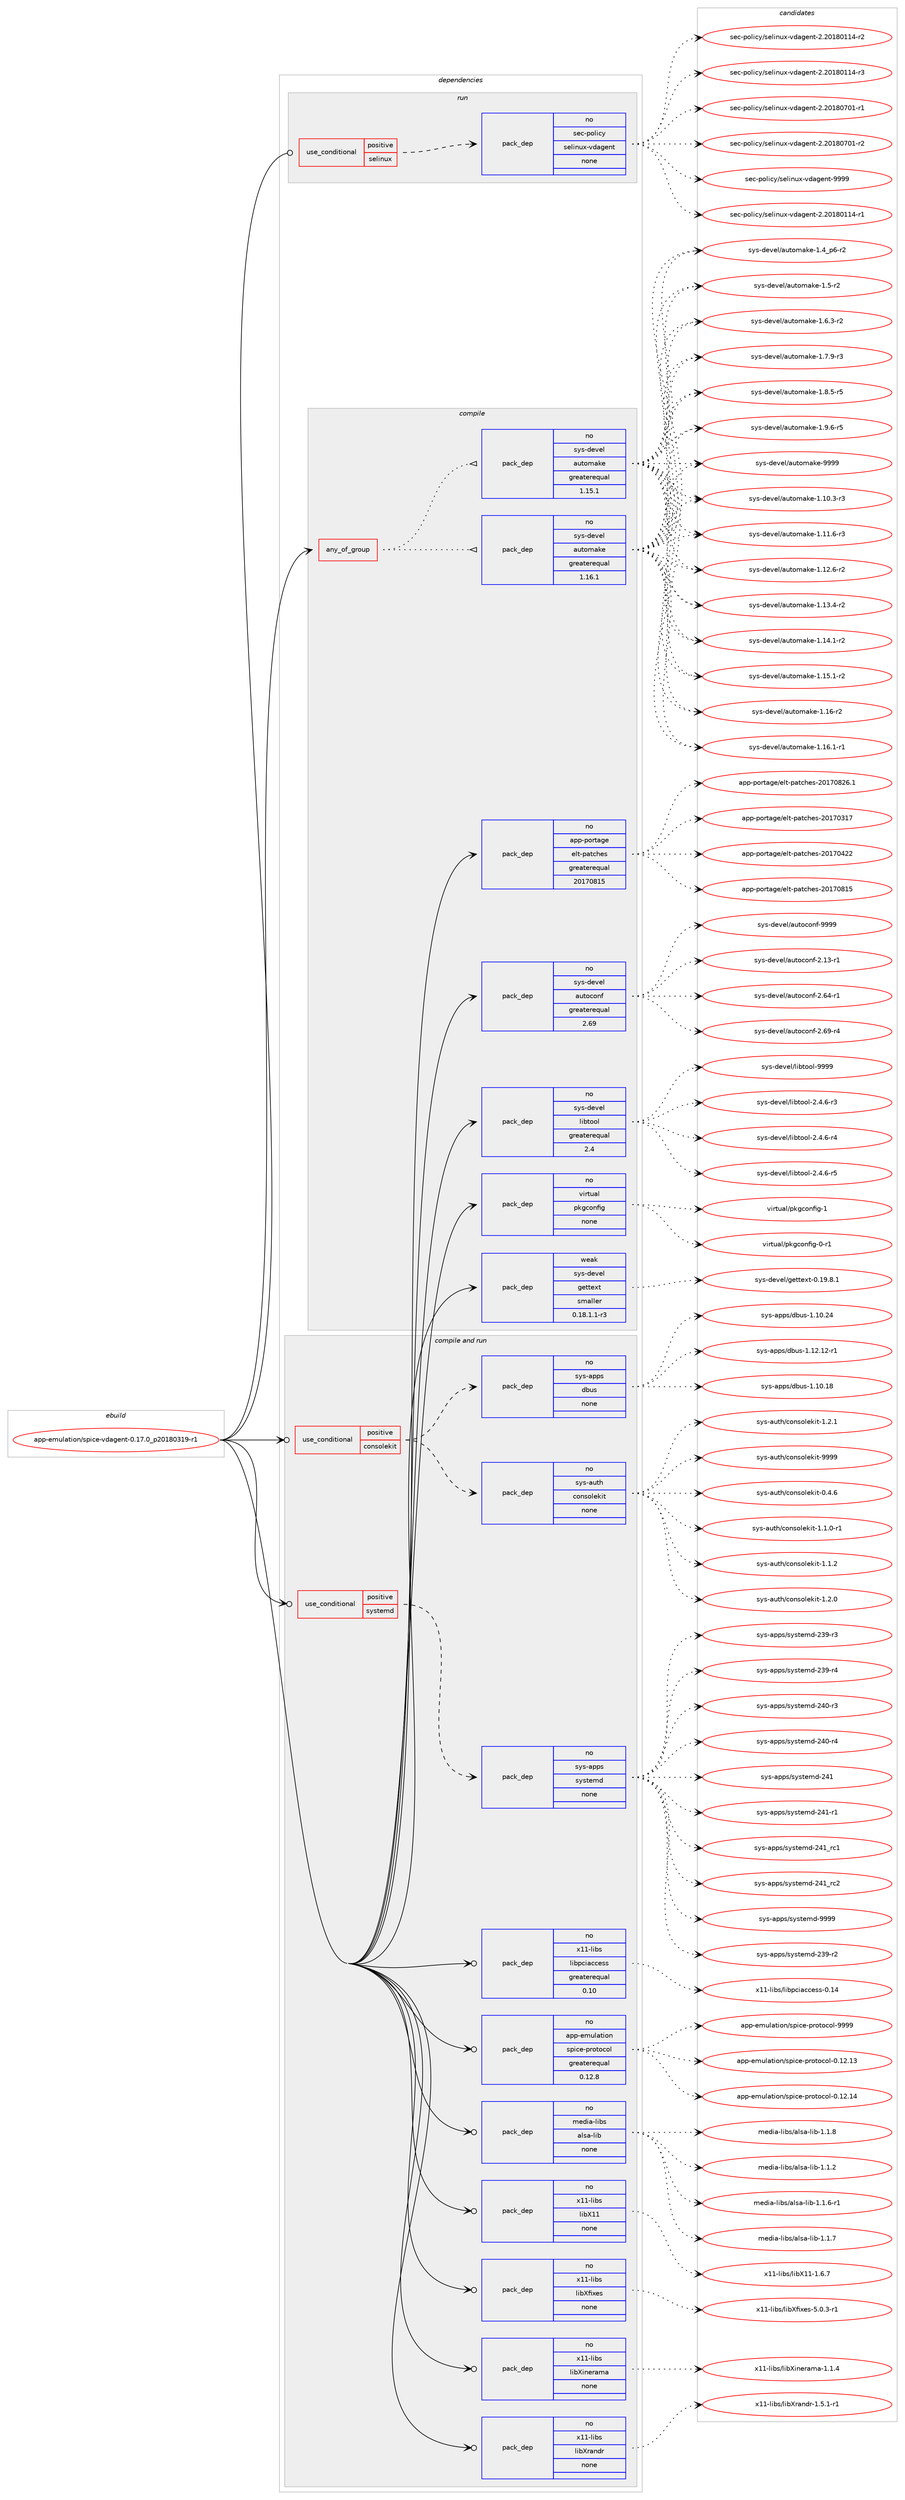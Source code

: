 digraph prolog {

# *************
# Graph options
# *************

newrank=true;
concentrate=true;
compound=true;
graph [rankdir=LR,fontname=Helvetica,fontsize=10,ranksep=1.5];#, ranksep=2.5, nodesep=0.2];
edge  [arrowhead=vee];
node  [fontname=Helvetica,fontsize=10];

# **********
# The ebuild
# **********

subgraph cluster_leftcol {
color=gray;
rank=same;
label=<<i>ebuild</i>>;
id [label="app-emulation/spice-vdagent-0.17.0_p20180319-r1", color=red, width=4, href="../app-emulation/spice-vdagent-0.17.0_p20180319-r1.svg"];
}

# ****************
# The dependencies
# ****************

subgraph cluster_midcol {
color=gray;
label=<<i>dependencies</i>>;
subgraph cluster_compile {
fillcolor="#eeeeee";
style=filled;
label=<<i>compile</i>>;
subgraph any19506 {
dependency1288653 [label=<<TABLE BORDER="0" CELLBORDER="1" CELLSPACING="0" CELLPADDING="4"><TR><TD CELLPADDING="10">any_of_group</TD></TR></TABLE>>, shape=none, color=red];subgraph pack917905 {
dependency1288654 [label=<<TABLE BORDER="0" CELLBORDER="1" CELLSPACING="0" CELLPADDING="4" WIDTH="220"><TR><TD ROWSPAN="6" CELLPADDING="30">pack_dep</TD></TR><TR><TD WIDTH="110">no</TD></TR><TR><TD>sys-devel</TD></TR><TR><TD>automake</TD></TR><TR><TD>greaterequal</TD></TR><TR><TD>1.16.1</TD></TR></TABLE>>, shape=none, color=blue];
}
dependency1288653:e -> dependency1288654:w [weight=20,style="dotted",arrowhead="oinv"];
subgraph pack917906 {
dependency1288655 [label=<<TABLE BORDER="0" CELLBORDER="1" CELLSPACING="0" CELLPADDING="4" WIDTH="220"><TR><TD ROWSPAN="6" CELLPADDING="30">pack_dep</TD></TR><TR><TD WIDTH="110">no</TD></TR><TR><TD>sys-devel</TD></TR><TR><TD>automake</TD></TR><TR><TD>greaterequal</TD></TR><TR><TD>1.15.1</TD></TR></TABLE>>, shape=none, color=blue];
}
dependency1288653:e -> dependency1288655:w [weight=20,style="dotted",arrowhead="oinv"];
}
id:e -> dependency1288653:w [weight=20,style="solid",arrowhead="vee"];
subgraph pack917907 {
dependency1288656 [label=<<TABLE BORDER="0" CELLBORDER="1" CELLSPACING="0" CELLPADDING="4" WIDTH="220"><TR><TD ROWSPAN="6" CELLPADDING="30">pack_dep</TD></TR><TR><TD WIDTH="110">no</TD></TR><TR><TD>app-portage</TD></TR><TR><TD>elt-patches</TD></TR><TR><TD>greaterequal</TD></TR><TR><TD>20170815</TD></TR></TABLE>>, shape=none, color=blue];
}
id:e -> dependency1288656:w [weight=20,style="solid",arrowhead="vee"];
subgraph pack917908 {
dependency1288657 [label=<<TABLE BORDER="0" CELLBORDER="1" CELLSPACING="0" CELLPADDING="4" WIDTH="220"><TR><TD ROWSPAN="6" CELLPADDING="30">pack_dep</TD></TR><TR><TD WIDTH="110">no</TD></TR><TR><TD>sys-devel</TD></TR><TR><TD>autoconf</TD></TR><TR><TD>greaterequal</TD></TR><TR><TD>2.69</TD></TR></TABLE>>, shape=none, color=blue];
}
id:e -> dependency1288657:w [weight=20,style="solid",arrowhead="vee"];
subgraph pack917909 {
dependency1288658 [label=<<TABLE BORDER="0" CELLBORDER="1" CELLSPACING="0" CELLPADDING="4" WIDTH="220"><TR><TD ROWSPAN="6" CELLPADDING="30">pack_dep</TD></TR><TR><TD WIDTH="110">no</TD></TR><TR><TD>sys-devel</TD></TR><TR><TD>libtool</TD></TR><TR><TD>greaterequal</TD></TR><TR><TD>2.4</TD></TR></TABLE>>, shape=none, color=blue];
}
id:e -> dependency1288658:w [weight=20,style="solid",arrowhead="vee"];
subgraph pack917910 {
dependency1288659 [label=<<TABLE BORDER="0" CELLBORDER="1" CELLSPACING="0" CELLPADDING="4" WIDTH="220"><TR><TD ROWSPAN="6" CELLPADDING="30">pack_dep</TD></TR><TR><TD WIDTH="110">no</TD></TR><TR><TD>virtual</TD></TR><TR><TD>pkgconfig</TD></TR><TR><TD>none</TD></TR><TR><TD></TD></TR></TABLE>>, shape=none, color=blue];
}
id:e -> dependency1288659:w [weight=20,style="solid",arrowhead="vee"];
subgraph pack917911 {
dependency1288660 [label=<<TABLE BORDER="0" CELLBORDER="1" CELLSPACING="0" CELLPADDING="4" WIDTH="220"><TR><TD ROWSPAN="6" CELLPADDING="30">pack_dep</TD></TR><TR><TD WIDTH="110">weak</TD></TR><TR><TD>sys-devel</TD></TR><TR><TD>gettext</TD></TR><TR><TD>smaller</TD></TR><TR><TD>0.18.1.1-r3</TD></TR></TABLE>>, shape=none, color=blue];
}
id:e -> dependency1288660:w [weight=20,style="solid",arrowhead="vee"];
}
subgraph cluster_compileandrun {
fillcolor="#eeeeee";
style=filled;
label=<<i>compile and run</i>>;
subgraph cond350704 {
dependency1288661 [label=<<TABLE BORDER="0" CELLBORDER="1" CELLSPACING="0" CELLPADDING="4"><TR><TD ROWSPAN="3" CELLPADDING="10">use_conditional</TD></TR><TR><TD>positive</TD></TR><TR><TD>consolekit</TD></TR></TABLE>>, shape=none, color=red];
subgraph pack917912 {
dependency1288662 [label=<<TABLE BORDER="0" CELLBORDER="1" CELLSPACING="0" CELLPADDING="4" WIDTH="220"><TR><TD ROWSPAN="6" CELLPADDING="30">pack_dep</TD></TR><TR><TD WIDTH="110">no</TD></TR><TR><TD>sys-auth</TD></TR><TR><TD>consolekit</TD></TR><TR><TD>none</TD></TR><TR><TD></TD></TR></TABLE>>, shape=none, color=blue];
}
dependency1288661:e -> dependency1288662:w [weight=20,style="dashed",arrowhead="vee"];
subgraph pack917913 {
dependency1288663 [label=<<TABLE BORDER="0" CELLBORDER="1" CELLSPACING="0" CELLPADDING="4" WIDTH="220"><TR><TD ROWSPAN="6" CELLPADDING="30">pack_dep</TD></TR><TR><TD WIDTH="110">no</TD></TR><TR><TD>sys-apps</TD></TR><TR><TD>dbus</TD></TR><TR><TD>none</TD></TR><TR><TD></TD></TR></TABLE>>, shape=none, color=blue];
}
dependency1288661:e -> dependency1288663:w [weight=20,style="dashed",arrowhead="vee"];
}
id:e -> dependency1288661:w [weight=20,style="solid",arrowhead="odotvee"];
subgraph cond350705 {
dependency1288664 [label=<<TABLE BORDER="0" CELLBORDER="1" CELLSPACING="0" CELLPADDING="4"><TR><TD ROWSPAN="3" CELLPADDING="10">use_conditional</TD></TR><TR><TD>positive</TD></TR><TR><TD>systemd</TD></TR></TABLE>>, shape=none, color=red];
subgraph pack917914 {
dependency1288665 [label=<<TABLE BORDER="0" CELLBORDER="1" CELLSPACING="0" CELLPADDING="4" WIDTH="220"><TR><TD ROWSPAN="6" CELLPADDING="30">pack_dep</TD></TR><TR><TD WIDTH="110">no</TD></TR><TR><TD>sys-apps</TD></TR><TR><TD>systemd</TD></TR><TR><TD>none</TD></TR><TR><TD></TD></TR></TABLE>>, shape=none, color=blue];
}
dependency1288664:e -> dependency1288665:w [weight=20,style="dashed",arrowhead="vee"];
}
id:e -> dependency1288664:w [weight=20,style="solid",arrowhead="odotvee"];
subgraph pack917915 {
dependency1288666 [label=<<TABLE BORDER="0" CELLBORDER="1" CELLSPACING="0" CELLPADDING="4" WIDTH="220"><TR><TD ROWSPAN="6" CELLPADDING="30">pack_dep</TD></TR><TR><TD WIDTH="110">no</TD></TR><TR><TD>app-emulation</TD></TR><TR><TD>spice-protocol</TD></TR><TR><TD>greaterequal</TD></TR><TR><TD>0.12.8</TD></TR></TABLE>>, shape=none, color=blue];
}
id:e -> dependency1288666:w [weight=20,style="solid",arrowhead="odotvee"];
subgraph pack917916 {
dependency1288667 [label=<<TABLE BORDER="0" CELLBORDER="1" CELLSPACING="0" CELLPADDING="4" WIDTH="220"><TR><TD ROWSPAN="6" CELLPADDING="30">pack_dep</TD></TR><TR><TD WIDTH="110">no</TD></TR><TR><TD>media-libs</TD></TR><TR><TD>alsa-lib</TD></TR><TR><TD>none</TD></TR><TR><TD></TD></TR></TABLE>>, shape=none, color=blue];
}
id:e -> dependency1288667:w [weight=20,style="solid",arrowhead="odotvee"];
subgraph pack917917 {
dependency1288668 [label=<<TABLE BORDER="0" CELLBORDER="1" CELLSPACING="0" CELLPADDING="4" WIDTH="220"><TR><TD ROWSPAN="6" CELLPADDING="30">pack_dep</TD></TR><TR><TD WIDTH="110">no</TD></TR><TR><TD>x11-libs</TD></TR><TR><TD>libX11</TD></TR><TR><TD>none</TD></TR><TR><TD></TD></TR></TABLE>>, shape=none, color=blue];
}
id:e -> dependency1288668:w [weight=20,style="solid",arrowhead="odotvee"];
subgraph pack917918 {
dependency1288669 [label=<<TABLE BORDER="0" CELLBORDER="1" CELLSPACING="0" CELLPADDING="4" WIDTH="220"><TR><TD ROWSPAN="6" CELLPADDING="30">pack_dep</TD></TR><TR><TD WIDTH="110">no</TD></TR><TR><TD>x11-libs</TD></TR><TR><TD>libXfixes</TD></TR><TR><TD>none</TD></TR><TR><TD></TD></TR></TABLE>>, shape=none, color=blue];
}
id:e -> dependency1288669:w [weight=20,style="solid",arrowhead="odotvee"];
subgraph pack917919 {
dependency1288670 [label=<<TABLE BORDER="0" CELLBORDER="1" CELLSPACING="0" CELLPADDING="4" WIDTH="220"><TR><TD ROWSPAN="6" CELLPADDING="30">pack_dep</TD></TR><TR><TD WIDTH="110">no</TD></TR><TR><TD>x11-libs</TD></TR><TR><TD>libXinerama</TD></TR><TR><TD>none</TD></TR><TR><TD></TD></TR></TABLE>>, shape=none, color=blue];
}
id:e -> dependency1288670:w [weight=20,style="solid",arrowhead="odotvee"];
subgraph pack917920 {
dependency1288671 [label=<<TABLE BORDER="0" CELLBORDER="1" CELLSPACING="0" CELLPADDING="4" WIDTH="220"><TR><TD ROWSPAN="6" CELLPADDING="30">pack_dep</TD></TR><TR><TD WIDTH="110">no</TD></TR><TR><TD>x11-libs</TD></TR><TR><TD>libXrandr</TD></TR><TR><TD>none</TD></TR><TR><TD></TD></TR></TABLE>>, shape=none, color=blue];
}
id:e -> dependency1288671:w [weight=20,style="solid",arrowhead="odotvee"];
subgraph pack917921 {
dependency1288672 [label=<<TABLE BORDER="0" CELLBORDER="1" CELLSPACING="0" CELLPADDING="4" WIDTH="220"><TR><TD ROWSPAN="6" CELLPADDING="30">pack_dep</TD></TR><TR><TD WIDTH="110">no</TD></TR><TR><TD>x11-libs</TD></TR><TR><TD>libpciaccess</TD></TR><TR><TD>greaterequal</TD></TR><TR><TD>0.10</TD></TR></TABLE>>, shape=none, color=blue];
}
id:e -> dependency1288672:w [weight=20,style="solid",arrowhead="odotvee"];
}
subgraph cluster_run {
fillcolor="#eeeeee";
style=filled;
label=<<i>run</i>>;
subgraph cond350706 {
dependency1288673 [label=<<TABLE BORDER="0" CELLBORDER="1" CELLSPACING="0" CELLPADDING="4"><TR><TD ROWSPAN="3" CELLPADDING="10">use_conditional</TD></TR><TR><TD>positive</TD></TR><TR><TD>selinux</TD></TR></TABLE>>, shape=none, color=red];
subgraph pack917922 {
dependency1288674 [label=<<TABLE BORDER="0" CELLBORDER="1" CELLSPACING="0" CELLPADDING="4" WIDTH="220"><TR><TD ROWSPAN="6" CELLPADDING="30">pack_dep</TD></TR><TR><TD WIDTH="110">no</TD></TR><TR><TD>sec-policy</TD></TR><TR><TD>selinux-vdagent</TD></TR><TR><TD>none</TD></TR><TR><TD></TD></TR></TABLE>>, shape=none, color=blue];
}
dependency1288673:e -> dependency1288674:w [weight=20,style="dashed",arrowhead="vee"];
}
id:e -> dependency1288673:w [weight=20,style="solid",arrowhead="odot"];
}
}

# **************
# The candidates
# **************

subgraph cluster_choices {
rank=same;
color=gray;
label=<<i>candidates</i>>;

subgraph choice917905 {
color=black;
nodesep=1;
choice11512111545100101118101108479711711611110997107101454946494846514511451 [label="sys-devel/automake-1.10.3-r3", color=red, width=4,href="../sys-devel/automake-1.10.3-r3.svg"];
choice11512111545100101118101108479711711611110997107101454946494946544511451 [label="sys-devel/automake-1.11.6-r3", color=red, width=4,href="../sys-devel/automake-1.11.6-r3.svg"];
choice11512111545100101118101108479711711611110997107101454946495046544511450 [label="sys-devel/automake-1.12.6-r2", color=red, width=4,href="../sys-devel/automake-1.12.6-r2.svg"];
choice11512111545100101118101108479711711611110997107101454946495146524511450 [label="sys-devel/automake-1.13.4-r2", color=red, width=4,href="../sys-devel/automake-1.13.4-r2.svg"];
choice11512111545100101118101108479711711611110997107101454946495246494511450 [label="sys-devel/automake-1.14.1-r2", color=red, width=4,href="../sys-devel/automake-1.14.1-r2.svg"];
choice11512111545100101118101108479711711611110997107101454946495346494511450 [label="sys-devel/automake-1.15.1-r2", color=red, width=4,href="../sys-devel/automake-1.15.1-r2.svg"];
choice1151211154510010111810110847971171161111099710710145494649544511450 [label="sys-devel/automake-1.16-r2", color=red, width=4,href="../sys-devel/automake-1.16-r2.svg"];
choice11512111545100101118101108479711711611110997107101454946495446494511449 [label="sys-devel/automake-1.16.1-r1", color=red, width=4,href="../sys-devel/automake-1.16.1-r1.svg"];
choice115121115451001011181011084797117116111109971071014549465295112544511450 [label="sys-devel/automake-1.4_p6-r2", color=red, width=4,href="../sys-devel/automake-1.4_p6-r2.svg"];
choice11512111545100101118101108479711711611110997107101454946534511450 [label="sys-devel/automake-1.5-r2", color=red, width=4,href="../sys-devel/automake-1.5-r2.svg"];
choice115121115451001011181011084797117116111109971071014549465446514511450 [label="sys-devel/automake-1.6.3-r2", color=red, width=4,href="../sys-devel/automake-1.6.3-r2.svg"];
choice115121115451001011181011084797117116111109971071014549465546574511451 [label="sys-devel/automake-1.7.9-r3", color=red, width=4,href="../sys-devel/automake-1.7.9-r3.svg"];
choice115121115451001011181011084797117116111109971071014549465646534511453 [label="sys-devel/automake-1.8.5-r5", color=red, width=4,href="../sys-devel/automake-1.8.5-r5.svg"];
choice115121115451001011181011084797117116111109971071014549465746544511453 [label="sys-devel/automake-1.9.6-r5", color=red, width=4,href="../sys-devel/automake-1.9.6-r5.svg"];
choice115121115451001011181011084797117116111109971071014557575757 [label="sys-devel/automake-9999", color=red, width=4,href="../sys-devel/automake-9999.svg"];
dependency1288654:e -> choice11512111545100101118101108479711711611110997107101454946494846514511451:w [style=dotted,weight="100"];
dependency1288654:e -> choice11512111545100101118101108479711711611110997107101454946494946544511451:w [style=dotted,weight="100"];
dependency1288654:e -> choice11512111545100101118101108479711711611110997107101454946495046544511450:w [style=dotted,weight="100"];
dependency1288654:e -> choice11512111545100101118101108479711711611110997107101454946495146524511450:w [style=dotted,weight="100"];
dependency1288654:e -> choice11512111545100101118101108479711711611110997107101454946495246494511450:w [style=dotted,weight="100"];
dependency1288654:e -> choice11512111545100101118101108479711711611110997107101454946495346494511450:w [style=dotted,weight="100"];
dependency1288654:e -> choice1151211154510010111810110847971171161111099710710145494649544511450:w [style=dotted,weight="100"];
dependency1288654:e -> choice11512111545100101118101108479711711611110997107101454946495446494511449:w [style=dotted,weight="100"];
dependency1288654:e -> choice115121115451001011181011084797117116111109971071014549465295112544511450:w [style=dotted,weight="100"];
dependency1288654:e -> choice11512111545100101118101108479711711611110997107101454946534511450:w [style=dotted,weight="100"];
dependency1288654:e -> choice115121115451001011181011084797117116111109971071014549465446514511450:w [style=dotted,weight="100"];
dependency1288654:e -> choice115121115451001011181011084797117116111109971071014549465546574511451:w [style=dotted,weight="100"];
dependency1288654:e -> choice115121115451001011181011084797117116111109971071014549465646534511453:w [style=dotted,weight="100"];
dependency1288654:e -> choice115121115451001011181011084797117116111109971071014549465746544511453:w [style=dotted,weight="100"];
dependency1288654:e -> choice115121115451001011181011084797117116111109971071014557575757:w [style=dotted,weight="100"];
}
subgraph choice917906 {
color=black;
nodesep=1;
choice11512111545100101118101108479711711611110997107101454946494846514511451 [label="sys-devel/automake-1.10.3-r3", color=red, width=4,href="../sys-devel/automake-1.10.3-r3.svg"];
choice11512111545100101118101108479711711611110997107101454946494946544511451 [label="sys-devel/automake-1.11.6-r3", color=red, width=4,href="../sys-devel/automake-1.11.6-r3.svg"];
choice11512111545100101118101108479711711611110997107101454946495046544511450 [label="sys-devel/automake-1.12.6-r2", color=red, width=4,href="../sys-devel/automake-1.12.6-r2.svg"];
choice11512111545100101118101108479711711611110997107101454946495146524511450 [label="sys-devel/automake-1.13.4-r2", color=red, width=4,href="../sys-devel/automake-1.13.4-r2.svg"];
choice11512111545100101118101108479711711611110997107101454946495246494511450 [label="sys-devel/automake-1.14.1-r2", color=red, width=4,href="../sys-devel/automake-1.14.1-r2.svg"];
choice11512111545100101118101108479711711611110997107101454946495346494511450 [label="sys-devel/automake-1.15.1-r2", color=red, width=4,href="../sys-devel/automake-1.15.1-r2.svg"];
choice1151211154510010111810110847971171161111099710710145494649544511450 [label="sys-devel/automake-1.16-r2", color=red, width=4,href="../sys-devel/automake-1.16-r2.svg"];
choice11512111545100101118101108479711711611110997107101454946495446494511449 [label="sys-devel/automake-1.16.1-r1", color=red, width=4,href="../sys-devel/automake-1.16.1-r1.svg"];
choice115121115451001011181011084797117116111109971071014549465295112544511450 [label="sys-devel/automake-1.4_p6-r2", color=red, width=4,href="../sys-devel/automake-1.4_p6-r2.svg"];
choice11512111545100101118101108479711711611110997107101454946534511450 [label="sys-devel/automake-1.5-r2", color=red, width=4,href="../sys-devel/automake-1.5-r2.svg"];
choice115121115451001011181011084797117116111109971071014549465446514511450 [label="sys-devel/automake-1.6.3-r2", color=red, width=4,href="../sys-devel/automake-1.6.3-r2.svg"];
choice115121115451001011181011084797117116111109971071014549465546574511451 [label="sys-devel/automake-1.7.9-r3", color=red, width=4,href="../sys-devel/automake-1.7.9-r3.svg"];
choice115121115451001011181011084797117116111109971071014549465646534511453 [label="sys-devel/automake-1.8.5-r5", color=red, width=4,href="../sys-devel/automake-1.8.5-r5.svg"];
choice115121115451001011181011084797117116111109971071014549465746544511453 [label="sys-devel/automake-1.9.6-r5", color=red, width=4,href="../sys-devel/automake-1.9.6-r5.svg"];
choice115121115451001011181011084797117116111109971071014557575757 [label="sys-devel/automake-9999", color=red, width=4,href="../sys-devel/automake-9999.svg"];
dependency1288655:e -> choice11512111545100101118101108479711711611110997107101454946494846514511451:w [style=dotted,weight="100"];
dependency1288655:e -> choice11512111545100101118101108479711711611110997107101454946494946544511451:w [style=dotted,weight="100"];
dependency1288655:e -> choice11512111545100101118101108479711711611110997107101454946495046544511450:w [style=dotted,weight="100"];
dependency1288655:e -> choice11512111545100101118101108479711711611110997107101454946495146524511450:w [style=dotted,weight="100"];
dependency1288655:e -> choice11512111545100101118101108479711711611110997107101454946495246494511450:w [style=dotted,weight="100"];
dependency1288655:e -> choice11512111545100101118101108479711711611110997107101454946495346494511450:w [style=dotted,weight="100"];
dependency1288655:e -> choice1151211154510010111810110847971171161111099710710145494649544511450:w [style=dotted,weight="100"];
dependency1288655:e -> choice11512111545100101118101108479711711611110997107101454946495446494511449:w [style=dotted,weight="100"];
dependency1288655:e -> choice115121115451001011181011084797117116111109971071014549465295112544511450:w [style=dotted,weight="100"];
dependency1288655:e -> choice11512111545100101118101108479711711611110997107101454946534511450:w [style=dotted,weight="100"];
dependency1288655:e -> choice115121115451001011181011084797117116111109971071014549465446514511450:w [style=dotted,weight="100"];
dependency1288655:e -> choice115121115451001011181011084797117116111109971071014549465546574511451:w [style=dotted,weight="100"];
dependency1288655:e -> choice115121115451001011181011084797117116111109971071014549465646534511453:w [style=dotted,weight="100"];
dependency1288655:e -> choice115121115451001011181011084797117116111109971071014549465746544511453:w [style=dotted,weight="100"];
dependency1288655:e -> choice115121115451001011181011084797117116111109971071014557575757:w [style=dotted,weight="100"];
}
subgraph choice917907 {
color=black;
nodesep=1;
choice97112112451121111141169710310147101108116451129711699104101115455048495548514955 [label="app-portage/elt-patches-20170317", color=red, width=4,href="../app-portage/elt-patches-20170317.svg"];
choice97112112451121111141169710310147101108116451129711699104101115455048495548525050 [label="app-portage/elt-patches-20170422", color=red, width=4,href="../app-portage/elt-patches-20170422.svg"];
choice97112112451121111141169710310147101108116451129711699104101115455048495548564953 [label="app-portage/elt-patches-20170815", color=red, width=4,href="../app-portage/elt-patches-20170815.svg"];
choice971121124511211111411697103101471011081164511297116991041011154550484955485650544649 [label="app-portage/elt-patches-20170826.1", color=red, width=4,href="../app-portage/elt-patches-20170826.1.svg"];
dependency1288656:e -> choice97112112451121111141169710310147101108116451129711699104101115455048495548514955:w [style=dotted,weight="100"];
dependency1288656:e -> choice97112112451121111141169710310147101108116451129711699104101115455048495548525050:w [style=dotted,weight="100"];
dependency1288656:e -> choice97112112451121111141169710310147101108116451129711699104101115455048495548564953:w [style=dotted,weight="100"];
dependency1288656:e -> choice971121124511211111411697103101471011081164511297116991041011154550484955485650544649:w [style=dotted,weight="100"];
}
subgraph choice917908 {
color=black;
nodesep=1;
choice1151211154510010111810110847971171161119911111010245504649514511449 [label="sys-devel/autoconf-2.13-r1", color=red, width=4,href="../sys-devel/autoconf-2.13-r1.svg"];
choice1151211154510010111810110847971171161119911111010245504654524511449 [label="sys-devel/autoconf-2.64-r1", color=red, width=4,href="../sys-devel/autoconf-2.64-r1.svg"];
choice1151211154510010111810110847971171161119911111010245504654574511452 [label="sys-devel/autoconf-2.69-r4", color=red, width=4,href="../sys-devel/autoconf-2.69-r4.svg"];
choice115121115451001011181011084797117116111991111101024557575757 [label="sys-devel/autoconf-9999", color=red, width=4,href="../sys-devel/autoconf-9999.svg"];
dependency1288657:e -> choice1151211154510010111810110847971171161119911111010245504649514511449:w [style=dotted,weight="100"];
dependency1288657:e -> choice1151211154510010111810110847971171161119911111010245504654524511449:w [style=dotted,weight="100"];
dependency1288657:e -> choice1151211154510010111810110847971171161119911111010245504654574511452:w [style=dotted,weight="100"];
dependency1288657:e -> choice115121115451001011181011084797117116111991111101024557575757:w [style=dotted,weight="100"];
}
subgraph choice917909 {
color=black;
nodesep=1;
choice1151211154510010111810110847108105981161111111084550465246544511451 [label="sys-devel/libtool-2.4.6-r3", color=red, width=4,href="../sys-devel/libtool-2.4.6-r3.svg"];
choice1151211154510010111810110847108105981161111111084550465246544511452 [label="sys-devel/libtool-2.4.6-r4", color=red, width=4,href="../sys-devel/libtool-2.4.6-r4.svg"];
choice1151211154510010111810110847108105981161111111084550465246544511453 [label="sys-devel/libtool-2.4.6-r5", color=red, width=4,href="../sys-devel/libtool-2.4.6-r5.svg"];
choice1151211154510010111810110847108105981161111111084557575757 [label="sys-devel/libtool-9999", color=red, width=4,href="../sys-devel/libtool-9999.svg"];
dependency1288658:e -> choice1151211154510010111810110847108105981161111111084550465246544511451:w [style=dotted,weight="100"];
dependency1288658:e -> choice1151211154510010111810110847108105981161111111084550465246544511452:w [style=dotted,weight="100"];
dependency1288658:e -> choice1151211154510010111810110847108105981161111111084550465246544511453:w [style=dotted,weight="100"];
dependency1288658:e -> choice1151211154510010111810110847108105981161111111084557575757:w [style=dotted,weight="100"];
}
subgraph choice917910 {
color=black;
nodesep=1;
choice11810511411611797108471121071039911111010210510345484511449 [label="virtual/pkgconfig-0-r1", color=red, width=4,href="../virtual/pkgconfig-0-r1.svg"];
choice1181051141161179710847112107103991111101021051034549 [label="virtual/pkgconfig-1", color=red, width=4,href="../virtual/pkgconfig-1.svg"];
dependency1288659:e -> choice11810511411611797108471121071039911111010210510345484511449:w [style=dotted,weight="100"];
dependency1288659:e -> choice1181051141161179710847112107103991111101021051034549:w [style=dotted,weight="100"];
}
subgraph choice917911 {
color=black;
nodesep=1;
choice1151211154510010111810110847103101116116101120116454846495746564649 [label="sys-devel/gettext-0.19.8.1", color=red, width=4,href="../sys-devel/gettext-0.19.8.1.svg"];
dependency1288660:e -> choice1151211154510010111810110847103101116116101120116454846495746564649:w [style=dotted,weight="100"];
}
subgraph choice917912 {
color=black;
nodesep=1;
choice11512111545971171161044799111110115111108101107105116454846524654 [label="sys-auth/consolekit-0.4.6", color=red, width=4,href="../sys-auth/consolekit-0.4.6.svg"];
choice115121115459711711610447991111101151111081011071051164549464946484511449 [label="sys-auth/consolekit-1.1.0-r1", color=red, width=4,href="../sys-auth/consolekit-1.1.0-r1.svg"];
choice11512111545971171161044799111110115111108101107105116454946494650 [label="sys-auth/consolekit-1.1.2", color=red, width=4,href="../sys-auth/consolekit-1.1.2.svg"];
choice11512111545971171161044799111110115111108101107105116454946504648 [label="sys-auth/consolekit-1.2.0", color=red, width=4,href="../sys-auth/consolekit-1.2.0.svg"];
choice11512111545971171161044799111110115111108101107105116454946504649 [label="sys-auth/consolekit-1.2.1", color=red, width=4,href="../sys-auth/consolekit-1.2.1.svg"];
choice115121115459711711610447991111101151111081011071051164557575757 [label="sys-auth/consolekit-9999", color=red, width=4,href="../sys-auth/consolekit-9999.svg"];
dependency1288662:e -> choice11512111545971171161044799111110115111108101107105116454846524654:w [style=dotted,weight="100"];
dependency1288662:e -> choice115121115459711711610447991111101151111081011071051164549464946484511449:w [style=dotted,weight="100"];
dependency1288662:e -> choice11512111545971171161044799111110115111108101107105116454946494650:w [style=dotted,weight="100"];
dependency1288662:e -> choice11512111545971171161044799111110115111108101107105116454946504648:w [style=dotted,weight="100"];
dependency1288662:e -> choice11512111545971171161044799111110115111108101107105116454946504649:w [style=dotted,weight="100"];
dependency1288662:e -> choice115121115459711711610447991111101151111081011071051164557575757:w [style=dotted,weight="100"];
}
subgraph choice917913 {
color=black;
nodesep=1;
choice115121115459711211211547100981171154549464948464956 [label="sys-apps/dbus-1.10.18", color=red, width=4,href="../sys-apps/dbus-1.10.18.svg"];
choice115121115459711211211547100981171154549464948465052 [label="sys-apps/dbus-1.10.24", color=red, width=4,href="../sys-apps/dbus-1.10.24.svg"];
choice1151211154597112112115471009811711545494649504649504511449 [label="sys-apps/dbus-1.12.12-r1", color=red, width=4,href="../sys-apps/dbus-1.12.12-r1.svg"];
dependency1288663:e -> choice115121115459711211211547100981171154549464948464956:w [style=dotted,weight="100"];
dependency1288663:e -> choice115121115459711211211547100981171154549464948465052:w [style=dotted,weight="100"];
dependency1288663:e -> choice1151211154597112112115471009811711545494649504649504511449:w [style=dotted,weight="100"];
}
subgraph choice917914 {
color=black;
nodesep=1;
choice115121115459711211211547115121115116101109100455051574511450 [label="sys-apps/systemd-239-r2", color=red, width=4,href="../sys-apps/systemd-239-r2.svg"];
choice115121115459711211211547115121115116101109100455051574511451 [label="sys-apps/systemd-239-r3", color=red, width=4,href="../sys-apps/systemd-239-r3.svg"];
choice115121115459711211211547115121115116101109100455051574511452 [label="sys-apps/systemd-239-r4", color=red, width=4,href="../sys-apps/systemd-239-r4.svg"];
choice115121115459711211211547115121115116101109100455052484511451 [label="sys-apps/systemd-240-r3", color=red, width=4,href="../sys-apps/systemd-240-r3.svg"];
choice115121115459711211211547115121115116101109100455052484511452 [label="sys-apps/systemd-240-r4", color=red, width=4,href="../sys-apps/systemd-240-r4.svg"];
choice11512111545971121121154711512111511610110910045505249 [label="sys-apps/systemd-241", color=red, width=4,href="../sys-apps/systemd-241.svg"];
choice115121115459711211211547115121115116101109100455052494511449 [label="sys-apps/systemd-241-r1", color=red, width=4,href="../sys-apps/systemd-241-r1.svg"];
choice11512111545971121121154711512111511610110910045505249951149949 [label="sys-apps/systemd-241_rc1", color=red, width=4,href="../sys-apps/systemd-241_rc1.svg"];
choice11512111545971121121154711512111511610110910045505249951149950 [label="sys-apps/systemd-241_rc2", color=red, width=4,href="../sys-apps/systemd-241_rc2.svg"];
choice1151211154597112112115471151211151161011091004557575757 [label="sys-apps/systemd-9999", color=red, width=4,href="../sys-apps/systemd-9999.svg"];
dependency1288665:e -> choice115121115459711211211547115121115116101109100455051574511450:w [style=dotted,weight="100"];
dependency1288665:e -> choice115121115459711211211547115121115116101109100455051574511451:w [style=dotted,weight="100"];
dependency1288665:e -> choice115121115459711211211547115121115116101109100455051574511452:w [style=dotted,weight="100"];
dependency1288665:e -> choice115121115459711211211547115121115116101109100455052484511451:w [style=dotted,weight="100"];
dependency1288665:e -> choice115121115459711211211547115121115116101109100455052484511452:w [style=dotted,weight="100"];
dependency1288665:e -> choice11512111545971121121154711512111511610110910045505249:w [style=dotted,weight="100"];
dependency1288665:e -> choice115121115459711211211547115121115116101109100455052494511449:w [style=dotted,weight="100"];
dependency1288665:e -> choice11512111545971121121154711512111511610110910045505249951149949:w [style=dotted,weight="100"];
dependency1288665:e -> choice11512111545971121121154711512111511610110910045505249951149950:w [style=dotted,weight="100"];
dependency1288665:e -> choice1151211154597112112115471151211151161011091004557575757:w [style=dotted,weight="100"];
}
subgraph choice917915 {
color=black;
nodesep=1;
choice971121124510110911710897116105111110471151121059910145112114111116111991111084548464950464951 [label="app-emulation/spice-protocol-0.12.13", color=red, width=4,href="../app-emulation/spice-protocol-0.12.13.svg"];
choice971121124510110911710897116105111110471151121059910145112114111116111991111084548464950464952 [label="app-emulation/spice-protocol-0.12.14", color=red, width=4,href="../app-emulation/spice-protocol-0.12.14.svg"];
choice971121124510110911710897116105111110471151121059910145112114111116111991111084557575757 [label="app-emulation/spice-protocol-9999", color=red, width=4,href="../app-emulation/spice-protocol-9999.svg"];
dependency1288666:e -> choice971121124510110911710897116105111110471151121059910145112114111116111991111084548464950464951:w [style=dotted,weight="100"];
dependency1288666:e -> choice971121124510110911710897116105111110471151121059910145112114111116111991111084548464950464952:w [style=dotted,weight="100"];
dependency1288666:e -> choice971121124510110911710897116105111110471151121059910145112114111116111991111084557575757:w [style=dotted,weight="100"];
}
subgraph choice917916 {
color=black;
nodesep=1;
choice1091011001059745108105981154797108115974510810598454946494650 [label="media-libs/alsa-lib-1.1.2", color=red, width=4,href="../media-libs/alsa-lib-1.1.2.svg"];
choice10910110010597451081059811547971081159745108105984549464946544511449 [label="media-libs/alsa-lib-1.1.6-r1", color=red, width=4,href="../media-libs/alsa-lib-1.1.6-r1.svg"];
choice1091011001059745108105981154797108115974510810598454946494655 [label="media-libs/alsa-lib-1.1.7", color=red, width=4,href="../media-libs/alsa-lib-1.1.7.svg"];
choice1091011001059745108105981154797108115974510810598454946494656 [label="media-libs/alsa-lib-1.1.8", color=red, width=4,href="../media-libs/alsa-lib-1.1.8.svg"];
dependency1288667:e -> choice1091011001059745108105981154797108115974510810598454946494650:w [style=dotted,weight="100"];
dependency1288667:e -> choice10910110010597451081059811547971081159745108105984549464946544511449:w [style=dotted,weight="100"];
dependency1288667:e -> choice1091011001059745108105981154797108115974510810598454946494655:w [style=dotted,weight="100"];
dependency1288667:e -> choice1091011001059745108105981154797108115974510810598454946494656:w [style=dotted,weight="100"];
}
subgraph choice917917 {
color=black;
nodesep=1;
choice120494945108105981154710810598884949454946544655 [label="x11-libs/libX11-1.6.7", color=red, width=4,href="../x11-libs/libX11-1.6.7.svg"];
dependency1288668:e -> choice120494945108105981154710810598884949454946544655:w [style=dotted,weight="100"];
}
subgraph choice917918 {
color=black;
nodesep=1;
choice120494945108105981154710810598881021051201011154553464846514511449 [label="x11-libs/libXfixes-5.0.3-r1", color=red, width=4,href="../x11-libs/libXfixes-5.0.3-r1.svg"];
dependency1288669:e -> choice120494945108105981154710810598881021051201011154553464846514511449:w [style=dotted,weight="100"];
}
subgraph choice917919 {
color=black;
nodesep=1;
choice120494945108105981154710810598881051101011149710997454946494652 [label="x11-libs/libXinerama-1.1.4", color=red, width=4,href="../x11-libs/libXinerama-1.1.4.svg"];
dependency1288670:e -> choice120494945108105981154710810598881051101011149710997454946494652:w [style=dotted,weight="100"];
}
subgraph choice917920 {
color=black;
nodesep=1;
choice12049494510810598115471081059888114971101001144549465346494511449 [label="x11-libs/libXrandr-1.5.1-r1", color=red, width=4,href="../x11-libs/libXrandr-1.5.1-r1.svg"];
dependency1288671:e -> choice12049494510810598115471081059888114971101001144549465346494511449:w [style=dotted,weight="100"];
}
subgraph choice917921 {
color=black;
nodesep=1;
choice120494945108105981154710810598112991059799991011151154548464952 [label="x11-libs/libpciaccess-0.14", color=red, width=4,href="../x11-libs/libpciaccess-0.14.svg"];
dependency1288672:e -> choice120494945108105981154710810598112991059799991011151154548464952:w [style=dotted,weight="100"];
}
subgraph choice917922 {
color=black;
nodesep=1;
choice11510199451121111081059912147115101108105110117120451181009710310111011645504650484956484949524511449 [label="sec-policy/selinux-vdagent-2.20180114-r1", color=red, width=4,href="../sec-policy/selinux-vdagent-2.20180114-r1.svg"];
choice11510199451121111081059912147115101108105110117120451181009710310111011645504650484956484949524511450 [label="sec-policy/selinux-vdagent-2.20180114-r2", color=red, width=4,href="../sec-policy/selinux-vdagent-2.20180114-r2.svg"];
choice11510199451121111081059912147115101108105110117120451181009710310111011645504650484956484949524511451 [label="sec-policy/selinux-vdagent-2.20180114-r3", color=red, width=4,href="../sec-policy/selinux-vdagent-2.20180114-r3.svg"];
choice11510199451121111081059912147115101108105110117120451181009710310111011645504650484956485548494511449 [label="sec-policy/selinux-vdagent-2.20180701-r1", color=red, width=4,href="../sec-policy/selinux-vdagent-2.20180701-r1.svg"];
choice11510199451121111081059912147115101108105110117120451181009710310111011645504650484956485548494511450 [label="sec-policy/selinux-vdagent-2.20180701-r2", color=red, width=4,href="../sec-policy/selinux-vdagent-2.20180701-r2.svg"];
choice1151019945112111108105991214711510110810511011712045118100971031011101164557575757 [label="sec-policy/selinux-vdagent-9999", color=red, width=4,href="../sec-policy/selinux-vdagent-9999.svg"];
dependency1288674:e -> choice11510199451121111081059912147115101108105110117120451181009710310111011645504650484956484949524511449:w [style=dotted,weight="100"];
dependency1288674:e -> choice11510199451121111081059912147115101108105110117120451181009710310111011645504650484956484949524511450:w [style=dotted,weight="100"];
dependency1288674:e -> choice11510199451121111081059912147115101108105110117120451181009710310111011645504650484956484949524511451:w [style=dotted,weight="100"];
dependency1288674:e -> choice11510199451121111081059912147115101108105110117120451181009710310111011645504650484956485548494511449:w [style=dotted,weight="100"];
dependency1288674:e -> choice11510199451121111081059912147115101108105110117120451181009710310111011645504650484956485548494511450:w [style=dotted,weight="100"];
dependency1288674:e -> choice1151019945112111108105991214711510110810511011712045118100971031011101164557575757:w [style=dotted,weight="100"];
}
}

}
